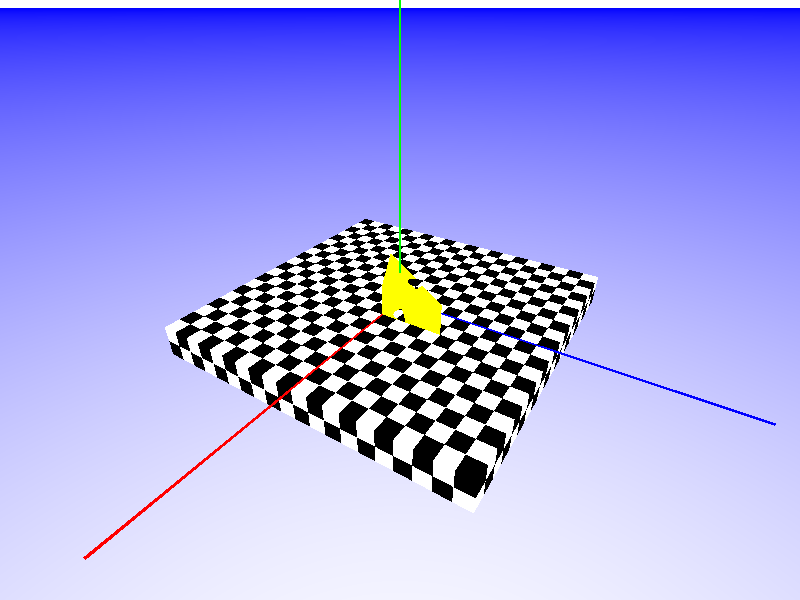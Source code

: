 #include "colors.inc"    

camera {
  location <0, 2, -3>
  look_at  <0, 1,  2>
}


// sphere {
// <0, 1, 2>, 2
// texture {
//   pigment { color Yellow }
// }
// 

background{ 
  rgb<0.2,0.2,0.4>
}

camera {
  angle 80
  location <11,8,7>
  look_at 0
}


light_source {
  <10,30,-3> 
  color White
}

sky_sphere {
  pigment {
    gradient y
    color_map {
      [0 color White]
      [1 color Blue]
    }
  }
}

cylinder {
  0, 10*x, 0.03
  pigment { Red }
}
cylinder {
  0, 10*y, 0.03
  pigment { Green }
}
cylinder {
  0, 10*z, 0.03
  pigment { Blue }
}  

#declare Ground = prism {
  -1,0, 4
  <5,5>,
  <-5,5>,
  <-5,-5>,
  <5,-5>
  pigment {
    checker Black White scale .5
  }
}



#declare CheeseCenter = 0;
#declare CheeseHeight = 1;
#declare CheeseBody = prism {  
  0, CheeseHeight, 3,
  <-1, -1>,
  <1, 2>,
  <1, 0>
  pigment {
    color Yellow
  }
}

#declare Cheese = difference {
  object { CheeseBody }
  cone {
    <0, 0, 0>, 1,
    <.5, 0.3, 1>, 0.6
  }
  cone {
    <0.5, 0.5, 0>, 0.3,
    <-0.1, 0.1, 1>, 0.7
    rotate <-10, 30, 20>
  }
  
}

object { Ground }
object { Cheese }